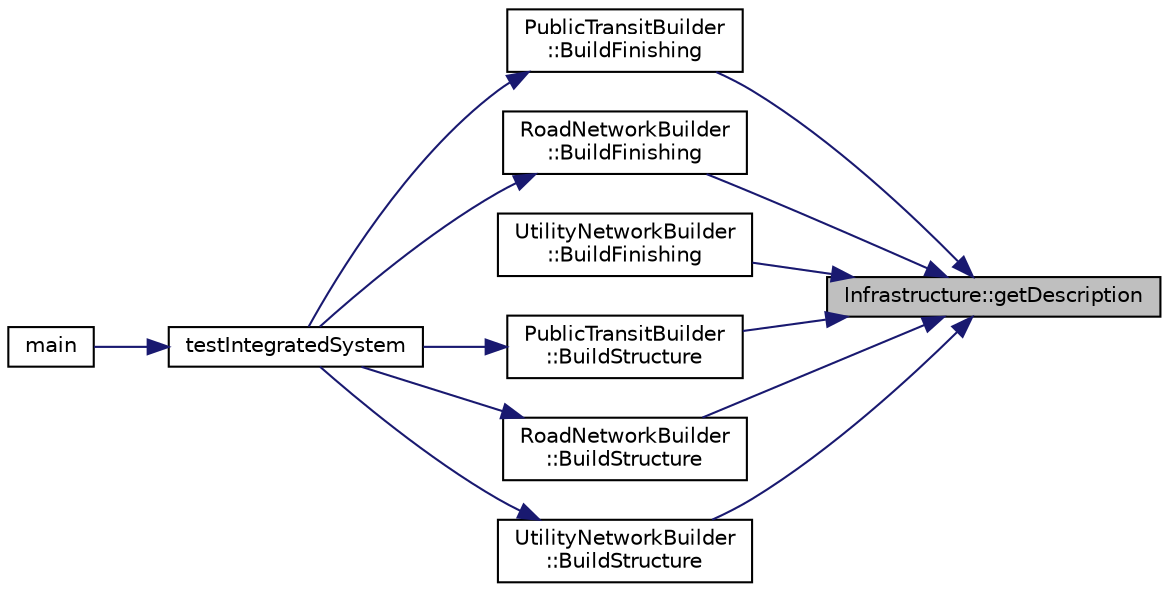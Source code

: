 digraph "Infrastructure::getDescription"
{
 // LATEX_PDF_SIZE
  edge [fontname="Helvetica",fontsize="10",labelfontname="Helvetica",labelfontsize="10"];
  node [fontname="Helvetica",fontsize="10",shape=record];
  rankdir="RL";
  Node1 [label="Infrastructure::getDescription",height=0.2,width=0.4,color="black", fillcolor="grey75", style="filled", fontcolor="black",tooltip="Gets the infrastructure description."];
  Node1 -> Node2 [dir="back",color="midnightblue",fontsize="10",style="solid",fontname="Helvetica"];
  Node2 [label="PublicTransitBuilder\l::BuildFinishing",height=0.2,width=0.4,color="black", fillcolor="white", style="filled",URL="$classPublicTransitBuilder.html#aa2d57468ab8e96f9df19148b3c10f655",tooltip="Applies finishing touches to the public transit infrastructure Completes the description,..."];
  Node2 -> Node3 [dir="back",color="midnightblue",fontsize="10",style="solid",fontname="Helvetica"];
  Node3 [label="testIntegratedSystem",height=0.2,width=0.4,color="black", fillcolor="white", style="filled",URL="$main_8cpp.html#a859f1c4b77421f0cb0f62ba1bfd06029",tooltip=" "];
  Node3 -> Node4 [dir="back",color="midnightblue",fontsize="10",style="solid",fontname="Helvetica"];
  Node4 [label="main",height=0.2,width=0.4,color="black", fillcolor="white", style="filled",URL="$main_8cpp.html#ae66f6b31b5ad750f1fe042a706a4e3d4",tooltip="Main program entry point."];
  Node1 -> Node5 [dir="back",color="midnightblue",fontsize="10",style="solid",fontname="Helvetica"];
  Node5 [label="RoadNetworkBuilder\l::BuildFinishing",height=0.2,width=0.4,color="black", fillcolor="white", style="filled",URL="$classRoadNetworkBuilder.html#a83421c8b13b0a37d0baee4115951b728",tooltip="Completes the finishing phase of the road network."];
  Node5 -> Node3 [dir="back",color="midnightblue",fontsize="10",style="solid",fontname="Helvetica"];
  Node1 -> Node6 [dir="back",color="midnightblue",fontsize="10",style="solid",fontname="Helvetica"];
  Node6 [label="UtilityNetworkBuilder\l::BuildFinishing",height=0.2,width=0.4,color="black", fillcolor="white", style="filled",URL="$classUtilityNetworkBuilder.html#acc4533aabee7e66337f886cbb215665c",tooltip="Applies finishing touches to the infrastructure."];
  Node1 -> Node7 [dir="back",color="midnightblue",fontsize="10",style="solid",fontname="Helvetica"];
  Node7 [label="PublicTransitBuilder\l::BuildStructure",height=0.2,width=0.4,color="black", fillcolor="white", style="filled",URL="$classPublicTransitBuilder.html#a12f362020f9948819f736cd1f398e0d6",tooltip="Builds the main structure of the public transit infrastructure Adds to the description and increases ..."];
  Node7 -> Node3 [dir="back",color="midnightblue",fontsize="10",style="solid",fontname="Helvetica"];
  Node1 -> Node8 [dir="back",color="midnightblue",fontsize="10",style="solid",fontname="Helvetica"];
  Node8 [label="RoadNetworkBuilder\l::BuildStructure",height=0.2,width=0.4,color="black", fillcolor="white", style="filled",URL="$classRoadNetworkBuilder.html#a5b8c8d0d700d70de1e3e17a56b9eface",tooltip="Builds the structural phase of the road network."];
  Node8 -> Node3 [dir="back",color="midnightblue",fontsize="10",style="solid",fontname="Helvetica"];
  Node1 -> Node9 [dir="back",color="midnightblue",fontsize="10",style="solid",fontname="Helvetica"];
  Node9 [label="UtilityNetworkBuilder\l::BuildStructure",height=0.2,width=0.4,color="black", fillcolor="white", style="filled",URL="$classUtilityNetworkBuilder.html#a130d91c7768fd21a409f6d9961cdd2d7",tooltip="Builds the main structure."];
  Node9 -> Node3 [dir="back",color="midnightblue",fontsize="10",style="solid",fontname="Helvetica"];
}
